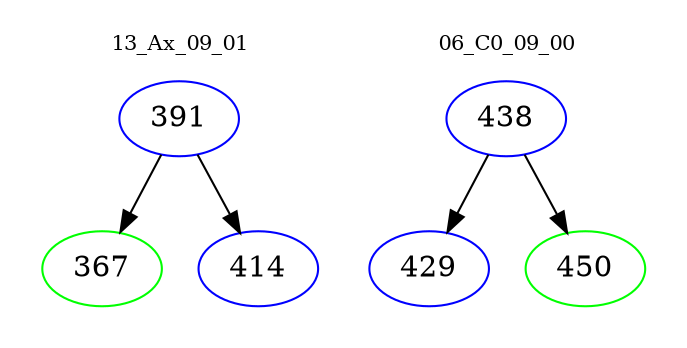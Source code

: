 digraph{
subgraph cluster_0 {
color = white
label = "13_Ax_09_01";
fontsize=10;
T0_391 [label="391", color="blue"]
T0_391 -> T0_367 [color="black"]
T0_367 [label="367", color="green"]
T0_391 -> T0_414 [color="black"]
T0_414 [label="414", color="blue"]
}
subgraph cluster_1 {
color = white
label = "06_C0_09_00";
fontsize=10;
T1_438 [label="438", color="blue"]
T1_438 -> T1_429 [color="black"]
T1_429 [label="429", color="blue"]
T1_438 -> T1_450 [color="black"]
T1_450 [label="450", color="green"]
}
}
